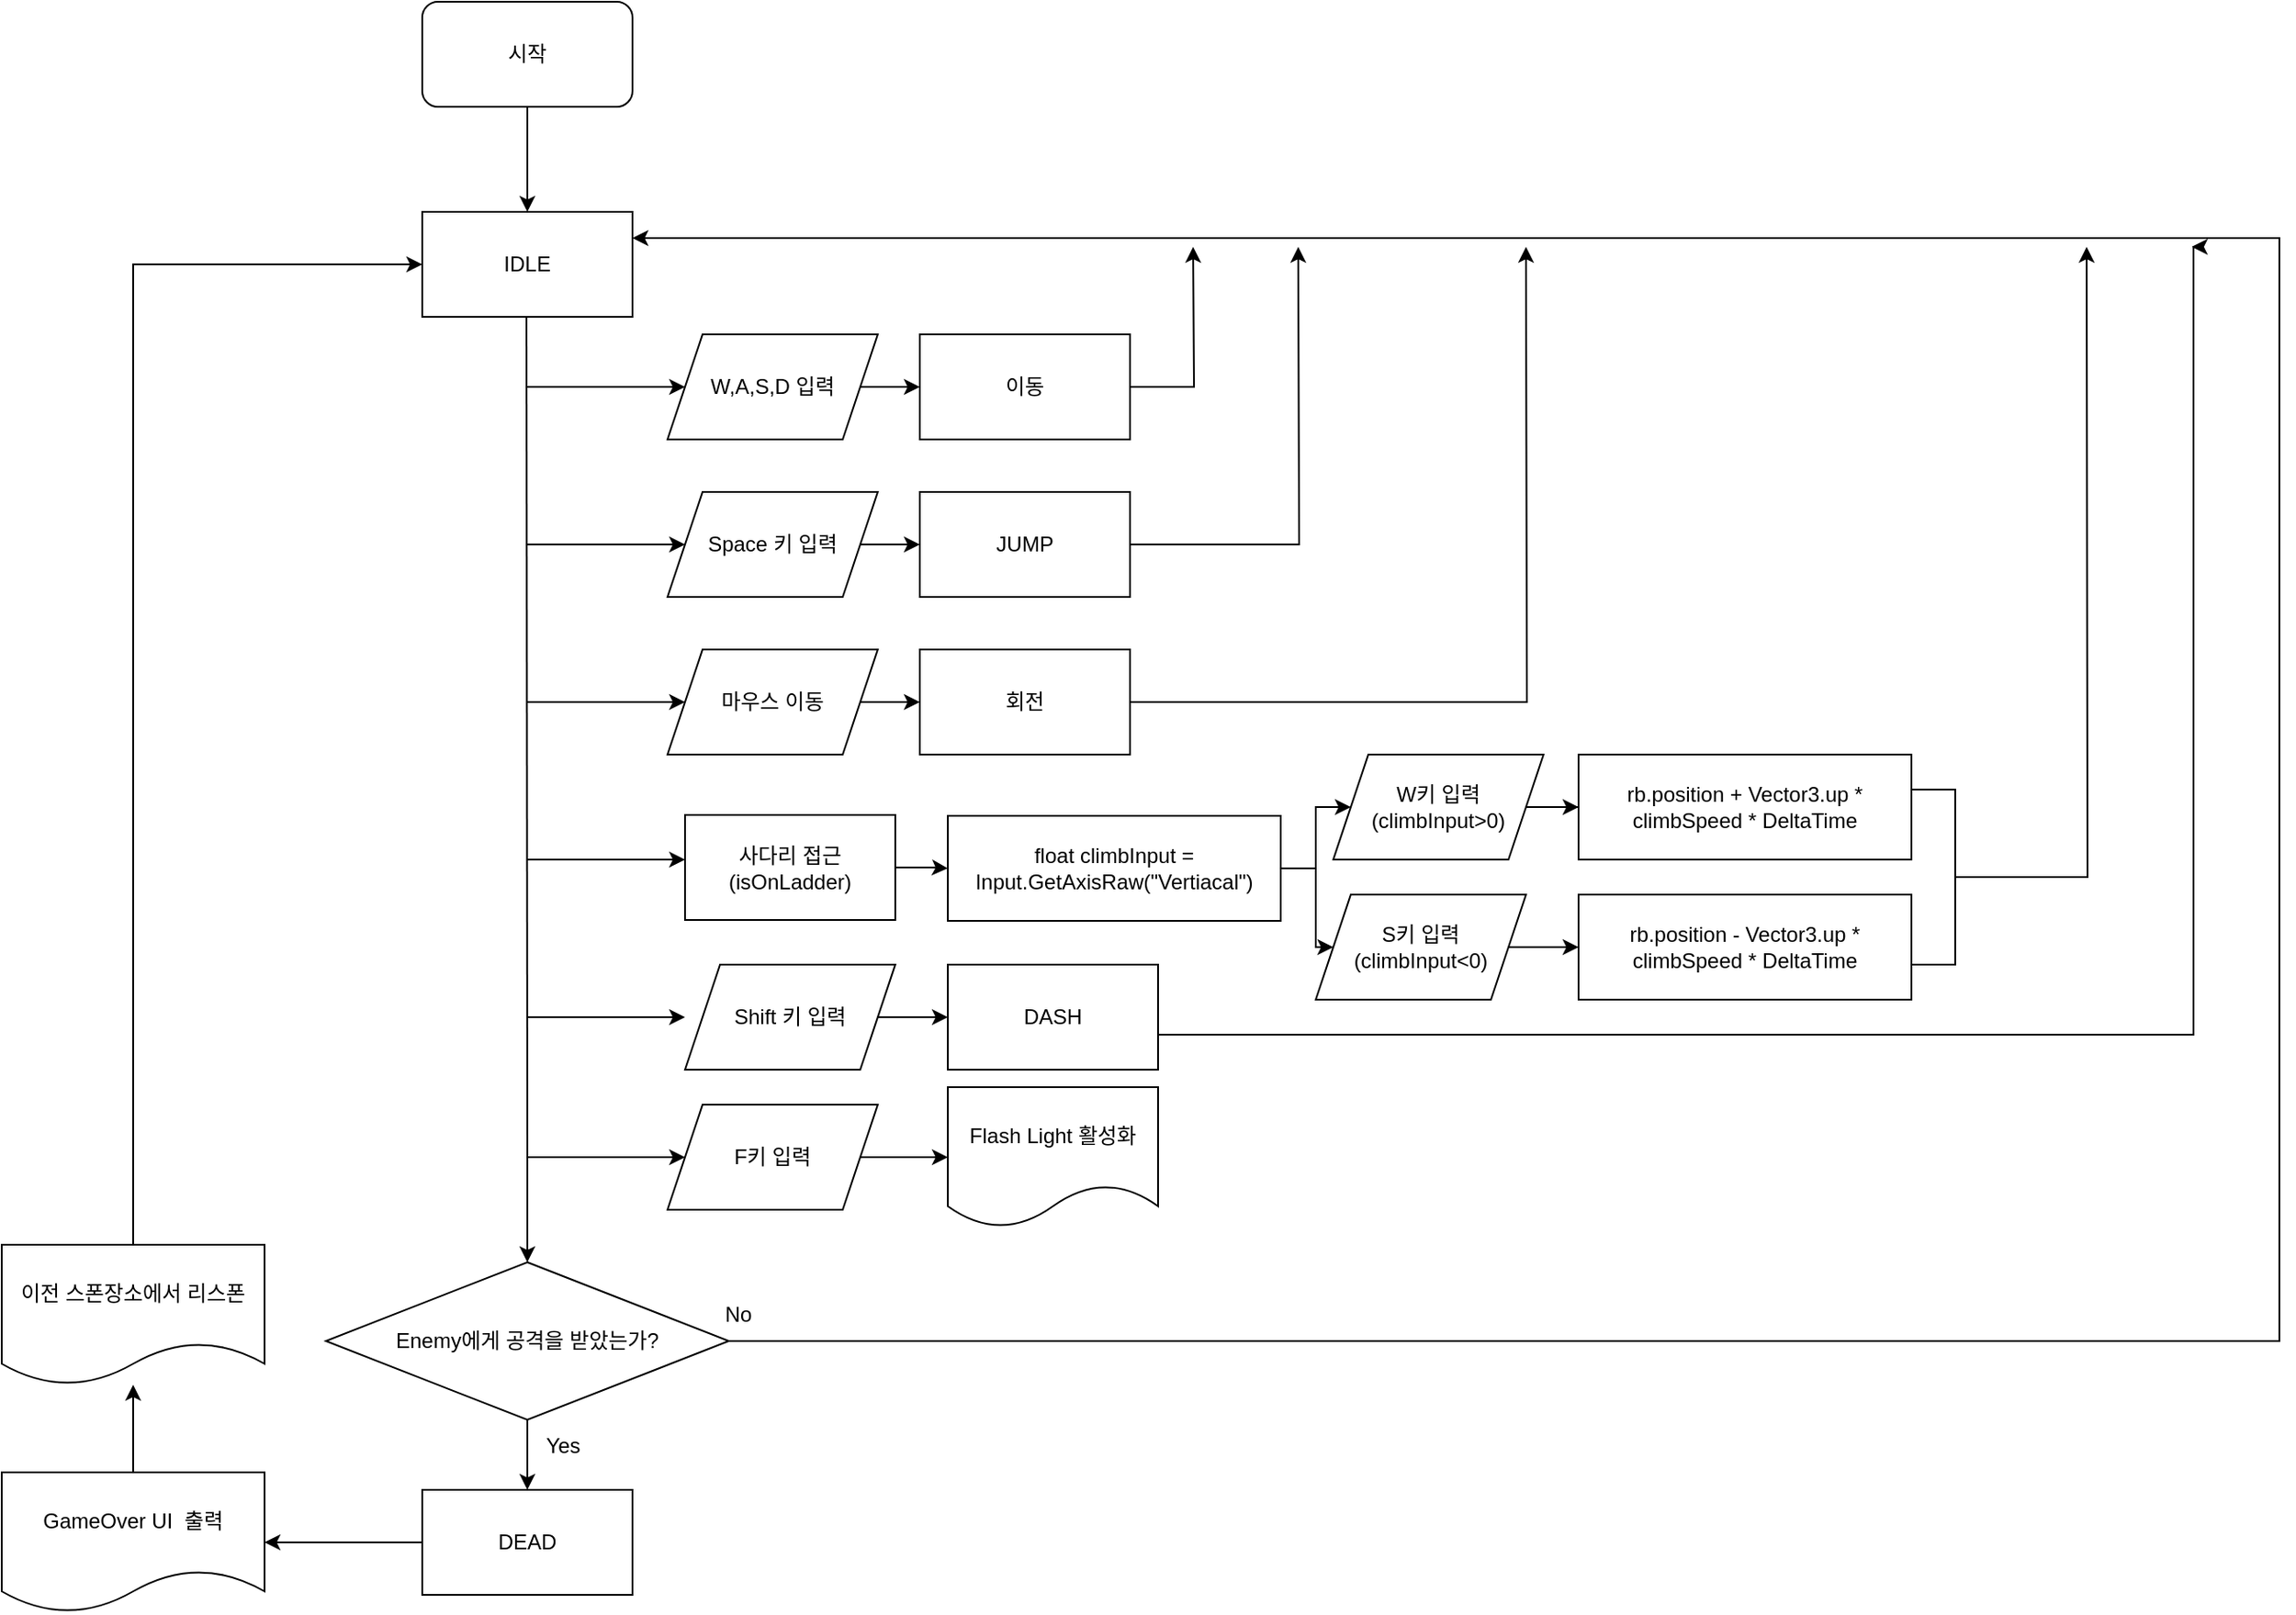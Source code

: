 <mxfile version="24.4.13" type="github">
  <diagram id="C5RBs43oDa-KdzZeNtuy" name="Page-1">
    <mxGraphModel dx="2256" dy="613" grid="1" gridSize="10" guides="1" tooltips="1" connect="1" arrows="1" fold="1" page="1" pageScale="1" pageWidth="827" pageHeight="1169" math="0" shadow="0">
      <root>
        <mxCell id="WIyWlLk6GJQsqaUBKTNV-0" />
        <mxCell id="WIyWlLk6GJQsqaUBKTNV-1" parent="WIyWlLk6GJQsqaUBKTNV-0" />
        <mxCell id="Naty5ycBIQDNIWmJDL6v-69" style="edgeStyle=orthogonalEdgeStyle;rounded=0;orthogonalLoop=1;jettySize=auto;html=1;entryX=0.5;entryY=0;entryDx=0;entryDy=0;" edge="1" parent="WIyWlLk6GJQsqaUBKTNV-1" source="Naty5ycBIQDNIWmJDL6v-23" target="Naty5ycBIQDNIWmJDL6v-63">
          <mxGeometry relative="1" as="geometry" />
        </mxCell>
        <mxCell id="Naty5ycBIQDNIWmJDL6v-23" value="시작" style="rounded=1;whiteSpace=wrap;html=1;" vertex="1" parent="WIyWlLk6GJQsqaUBKTNV-1">
          <mxGeometry x="10" y="60" width="120" height="60" as="geometry" />
        </mxCell>
        <mxCell id="Naty5ycBIQDNIWmJDL6v-63" value="IDLE" style="rounded=0;whiteSpace=wrap;html=1;" vertex="1" parent="WIyWlLk6GJQsqaUBKTNV-1">
          <mxGeometry x="10" y="180" width="120" height="60" as="geometry" />
        </mxCell>
        <mxCell id="Naty5ycBIQDNIWmJDL6v-70" value="" style="endArrow=none;html=1;rounded=0;" edge="1" parent="WIyWlLk6GJQsqaUBKTNV-1">
          <mxGeometry width="50" height="50" relative="1" as="geometry">
            <mxPoint x="70" y="720" as="sourcePoint" />
            <mxPoint x="69.5" y="240" as="targetPoint" />
          </mxGeometry>
        </mxCell>
        <mxCell id="Naty5ycBIQDNIWmJDL6v-71" value="" style="endArrow=classic;html=1;rounded=0;" edge="1" parent="WIyWlLk6GJQsqaUBKTNV-1">
          <mxGeometry width="50" height="50" relative="1" as="geometry">
            <mxPoint x="70" y="280" as="sourcePoint" />
            <mxPoint x="160" y="280" as="targetPoint" />
          </mxGeometry>
        </mxCell>
        <mxCell id="Naty5ycBIQDNIWmJDL6v-87" style="edgeStyle=orthogonalEdgeStyle;rounded=0;orthogonalLoop=1;jettySize=auto;html=1;" edge="1" parent="WIyWlLk6GJQsqaUBKTNV-1" source="Naty5ycBIQDNIWmJDL6v-73" target="Naty5ycBIQDNIWmJDL6v-86">
          <mxGeometry relative="1" as="geometry" />
        </mxCell>
        <mxCell id="Naty5ycBIQDNIWmJDL6v-73" value="W,A,S,D 입력" style="shape=parallelogram;perimeter=parallelogramPerimeter;whiteSpace=wrap;html=1;fixedSize=1;" vertex="1" parent="WIyWlLk6GJQsqaUBKTNV-1">
          <mxGeometry x="150" y="250" width="120" height="60" as="geometry" />
        </mxCell>
        <mxCell id="Naty5ycBIQDNIWmJDL6v-74" value="" style="endArrow=classic;html=1;rounded=0;" edge="1" parent="WIyWlLk6GJQsqaUBKTNV-1">
          <mxGeometry width="50" height="50" relative="1" as="geometry">
            <mxPoint x="70" y="370" as="sourcePoint" />
            <mxPoint x="160" y="370" as="targetPoint" />
          </mxGeometry>
        </mxCell>
        <mxCell id="Naty5ycBIQDNIWmJDL6v-89" value="" style="edgeStyle=orthogonalEdgeStyle;rounded=0;orthogonalLoop=1;jettySize=auto;html=1;" edge="1" parent="WIyWlLk6GJQsqaUBKTNV-1" source="Naty5ycBIQDNIWmJDL6v-75" target="Naty5ycBIQDNIWmJDL6v-88">
          <mxGeometry relative="1" as="geometry" />
        </mxCell>
        <mxCell id="Naty5ycBIQDNIWmJDL6v-75" value="Space 키 입력" style="shape=parallelogram;perimeter=parallelogramPerimeter;whiteSpace=wrap;html=1;fixedSize=1;" vertex="1" parent="WIyWlLk6GJQsqaUBKTNV-1">
          <mxGeometry x="150" y="340" width="120" height="60" as="geometry" />
        </mxCell>
        <mxCell id="Naty5ycBIQDNIWmJDL6v-76" value="" style="endArrow=classic;html=1;rounded=0;" edge="1" parent="WIyWlLk6GJQsqaUBKTNV-1">
          <mxGeometry width="50" height="50" relative="1" as="geometry">
            <mxPoint x="70" y="460" as="sourcePoint" />
            <mxPoint x="160" y="460" as="targetPoint" />
          </mxGeometry>
        </mxCell>
        <mxCell id="Naty5ycBIQDNIWmJDL6v-91" value="" style="edgeStyle=orthogonalEdgeStyle;rounded=0;orthogonalLoop=1;jettySize=auto;html=1;" edge="1" parent="WIyWlLk6GJQsqaUBKTNV-1" source="Naty5ycBIQDNIWmJDL6v-77" target="Naty5ycBIQDNIWmJDL6v-90">
          <mxGeometry relative="1" as="geometry" />
        </mxCell>
        <mxCell id="Naty5ycBIQDNIWmJDL6v-77" value="마우스 이동" style="shape=parallelogram;perimeter=parallelogramPerimeter;whiteSpace=wrap;html=1;fixedSize=1;" vertex="1" parent="WIyWlLk6GJQsqaUBKTNV-1">
          <mxGeometry x="150" y="430" width="120" height="60" as="geometry" />
        </mxCell>
        <mxCell id="Naty5ycBIQDNIWmJDL6v-78" value="" style="endArrow=classic;html=1;rounded=0;" edge="1" parent="WIyWlLk6GJQsqaUBKTNV-1">
          <mxGeometry width="50" height="50" relative="1" as="geometry">
            <mxPoint x="70" y="550" as="sourcePoint" />
            <mxPoint x="160" y="550" as="targetPoint" />
          </mxGeometry>
        </mxCell>
        <mxCell id="Naty5ycBIQDNIWmJDL6v-80" value="" style="endArrow=classic;html=1;rounded=0;" edge="1" parent="WIyWlLk6GJQsqaUBKTNV-1">
          <mxGeometry width="50" height="50" relative="1" as="geometry">
            <mxPoint x="70" y="640" as="sourcePoint" />
            <mxPoint x="160" y="640" as="targetPoint" />
          </mxGeometry>
        </mxCell>
        <mxCell id="Naty5ycBIQDNIWmJDL6v-96" style="edgeStyle=orthogonalEdgeStyle;rounded=0;orthogonalLoop=1;jettySize=auto;html=1;entryX=0;entryY=0.5;entryDx=0;entryDy=0;" edge="1" parent="WIyWlLk6GJQsqaUBKTNV-1" source="Naty5ycBIQDNIWmJDL6v-83" target="Naty5ycBIQDNIWmJDL6v-95">
          <mxGeometry relative="1" as="geometry" />
        </mxCell>
        <mxCell id="Naty5ycBIQDNIWmJDL6v-83" value="사다리 접근&lt;div&gt;(isOnLadder)&lt;/div&gt;" style="rounded=0;whiteSpace=wrap;html=1;" vertex="1" parent="WIyWlLk6GJQsqaUBKTNV-1">
          <mxGeometry x="160" y="524.5" width="120" height="60" as="geometry" />
        </mxCell>
        <mxCell id="Naty5ycBIQDNIWmJDL6v-115" style="edgeStyle=orthogonalEdgeStyle;rounded=0;orthogonalLoop=1;jettySize=auto;html=1;" edge="1" parent="WIyWlLk6GJQsqaUBKTNV-1" source="Naty5ycBIQDNIWmJDL6v-86">
          <mxGeometry relative="1" as="geometry">
            <mxPoint x="450" y="200" as="targetPoint" />
          </mxGeometry>
        </mxCell>
        <mxCell id="Naty5ycBIQDNIWmJDL6v-86" value="이동" style="rounded=0;whiteSpace=wrap;html=1;" vertex="1" parent="WIyWlLk6GJQsqaUBKTNV-1">
          <mxGeometry x="294" y="250" width="120" height="60" as="geometry" />
        </mxCell>
        <mxCell id="Naty5ycBIQDNIWmJDL6v-113" style="edgeStyle=orthogonalEdgeStyle;rounded=0;orthogonalLoop=1;jettySize=auto;html=1;" edge="1" parent="WIyWlLk6GJQsqaUBKTNV-1" source="Naty5ycBIQDNIWmJDL6v-88">
          <mxGeometry relative="1" as="geometry">
            <mxPoint x="510" y="200" as="targetPoint" />
          </mxGeometry>
        </mxCell>
        <mxCell id="Naty5ycBIQDNIWmJDL6v-88" value="JUMP" style="whiteSpace=wrap;html=1;" vertex="1" parent="WIyWlLk6GJQsqaUBKTNV-1">
          <mxGeometry x="294" y="340" width="120" height="60" as="geometry" />
        </mxCell>
        <mxCell id="Naty5ycBIQDNIWmJDL6v-114" style="edgeStyle=orthogonalEdgeStyle;rounded=0;orthogonalLoop=1;jettySize=auto;html=1;" edge="1" parent="WIyWlLk6GJQsqaUBKTNV-1" source="Naty5ycBIQDNIWmJDL6v-90">
          <mxGeometry relative="1" as="geometry">
            <mxPoint x="640" y="200" as="targetPoint" />
          </mxGeometry>
        </mxCell>
        <mxCell id="Naty5ycBIQDNIWmJDL6v-90" value="회전" style="whiteSpace=wrap;html=1;" vertex="1" parent="WIyWlLk6GJQsqaUBKTNV-1">
          <mxGeometry x="294" y="430" width="120" height="60" as="geometry" />
        </mxCell>
        <mxCell id="Naty5ycBIQDNIWmJDL6v-94" style="edgeStyle=orthogonalEdgeStyle;rounded=0;orthogonalLoop=1;jettySize=auto;html=1;" edge="1" parent="WIyWlLk6GJQsqaUBKTNV-1" source="Naty5ycBIQDNIWmJDL6v-92" target="Naty5ycBIQDNIWmJDL6v-93">
          <mxGeometry relative="1" as="geometry" />
        </mxCell>
        <mxCell id="Naty5ycBIQDNIWmJDL6v-92" value="Shift 키 입력" style="shape=parallelogram;perimeter=parallelogramPerimeter;whiteSpace=wrap;html=1;fixedSize=1;" vertex="1" parent="WIyWlLk6GJQsqaUBKTNV-1">
          <mxGeometry x="160" y="610" width="120" height="60" as="geometry" />
        </mxCell>
        <mxCell id="Naty5ycBIQDNIWmJDL6v-133" style="edgeStyle=orthogonalEdgeStyle;rounded=0;orthogonalLoop=1;jettySize=auto;html=1;" edge="1" parent="WIyWlLk6GJQsqaUBKTNV-1" source="Naty5ycBIQDNIWmJDL6v-93">
          <mxGeometry relative="1" as="geometry">
            <mxPoint x="1020" y="200" as="targetPoint" />
            <Array as="points">
              <mxPoint x="1021" y="650" />
            </Array>
          </mxGeometry>
        </mxCell>
        <mxCell id="Naty5ycBIQDNIWmJDL6v-93" value="DASH" style="whiteSpace=wrap;html=1;" vertex="1" parent="WIyWlLk6GJQsqaUBKTNV-1">
          <mxGeometry x="310" y="610" width="120" height="60" as="geometry" />
        </mxCell>
        <mxCell id="Naty5ycBIQDNIWmJDL6v-98" style="edgeStyle=orthogonalEdgeStyle;rounded=0;orthogonalLoop=1;jettySize=auto;html=1;entryX=0;entryY=0.5;entryDx=0;entryDy=0;" edge="1" parent="WIyWlLk6GJQsqaUBKTNV-1" source="Naty5ycBIQDNIWmJDL6v-95" target="Naty5ycBIQDNIWmJDL6v-97">
          <mxGeometry relative="1" as="geometry" />
        </mxCell>
        <mxCell id="Naty5ycBIQDNIWmJDL6v-104" style="edgeStyle=orthogonalEdgeStyle;rounded=0;orthogonalLoop=1;jettySize=auto;html=1;entryX=0;entryY=0.5;entryDx=0;entryDy=0;" edge="1" parent="WIyWlLk6GJQsqaUBKTNV-1" source="Naty5ycBIQDNIWmJDL6v-95" target="Naty5ycBIQDNIWmJDL6v-101">
          <mxGeometry relative="1" as="geometry" />
        </mxCell>
        <mxCell id="Naty5ycBIQDNIWmJDL6v-95" value="float climbInput = Input.GetAxisRaw(&quot;Vertiacal&quot;)" style="whiteSpace=wrap;html=1;" vertex="1" parent="WIyWlLk6GJQsqaUBKTNV-1">
          <mxGeometry x="310" y="525" width="190" height="60" as="geometry" />
        </mxCell>
        <mxCell id="Naty5ycBIQDNIWmJDL6v-100" value="" style="edgeStyle=orthogonalEdgeStyle;rounded=0;orthogonalLoop=1;jettySize=auto;html=1;" edge="1" parent="WIyWlLk6GJQsqaUBKTNV-1" source="Naty5ycBIQDNIWmJDL6v-97" target="Naty5ycBIQDNIWmJDL6v-99">
          <mxGeometry relative="1" as="geometry" />
        </mxCell>
        <mxCell id="Naty5ycBIQDNIWmJDL6v-97" value="W키 입력&lt;div&gt;(climbInput&amp;gt;0)&lt;/div&gt;" style="shape=parallelogram;perimeter=parallelogramPerimeter;whiteSpace=wrap;html=1;fixedSize=1;" vertex="1" parent="WIyWlLk6GJQsqaUBKTNV-1">
          <mxGeometry x="530" y="490" width="120" height="60" as="geometry" />
        </mxCell>
        <mxCell id="Naty5ycBIQDNIWmJDL6v-99" value="rb.position + Vector3.up * climbSpeed * DeltaTime" style="whiteSpace=wrap;html=1;" vertex="1" parent="WIyWlLk6GJQsqaUBKTNV-1">
          <mxGeometry x="670" y="490" width="190" height="60" as="geometry" />
        </mxCell>
        <mxCell id="Naty5ycBIQDNIWmJDL6v-103" style="edgeStyle=orthogonalEdgeStyle;rounded=0;orthogonalLoop=1;jettySize=auto;html=1;" edge="1" parent="WIyWlLk6GJQsqaUBKTNV-1" source="Naty5ycBIQDNIWmJDL6v-101" target="Naty5ycBIQDNIWmJDL6v-102">
          <mxGeometry relative="1" as="geometry" />
        </mxCell>
        <mxCell id="Naty5ycBIQDNIWmJDL6v-101" value="S키 입력&lt;div&gt;(climbInput&amp;lt;0)&lt;/div&gt;" style="shape=parallelogram;perimeter=parallelogramPerimeter;whiteSpace=wrap;html=1;fixedSize=1;" vertex="1" parent="WIyWlLk6GJQsqaUBKTNV-1">
          <mxGeometry x="520" y="570" width="120" height="60" as="geometry" />
        </mxCell>
        <mxCell id="Naty5ycBIQDNIWmJDL6v-102" value="rb.position - Vector3.up * climbSpeed * DeltaTime" style="whiteSpace=wrap;html=1;" vertex="1" parent="WIyWlLk6GJQsqaUBKTNV-1">
          <mxGeometry x="670" y="570" width="190" height="60" as="geometry" />
        </mxCell>
        <mxCell id="Naty5ycBIQDNIWmJDL6v-130" style="edgeStyle=orthogonalEdgeStyle;rounded=0;orthogonalLoop=1;jettySize=auto;html=1;" edge="1" parent="WIyWlLk6GJQsqaUBKTNV-1" source="Naty5ycBIQDNIWmJDL6v-105">
          <mxGeometry relative="1" as="geometry">
            <mxPoint x="960" y="200" as="targetPoint" />
          </mxGeometry>
        </mxCell>
        <mxCell id="Naty5ycBIQDNIWmJDL6v-105" value="" style="strokeWidth=1;html=1;shape=mxgraph.flowchart.annotation_2;align=left;labelPosition=right;pointerEvents=1;rotation=-180;" vertex="1" parent="WIyWlLk6GJQsqaUBKTNV-1">
          <mxGeometry x="860" y="510" width="50" height="100" as="geometry" />
        </mxCell>
        <mxCell id="Naty5ycBIQDNIWmJDL6v-107" value="" style="endArrow=classic;html=1;rounded=0;" edge="1" parent="WIyWlLk6GJQsqaUBKTNV-1">
          <mxGeometry width="50" height="50" relative="1" as="geometry">
            <mxPoint x="70" y="720" as="sourcePoint" />
            <mxPoint x="160" y="720" as="targetPoint" />
          </mxGeometry>
        </mxCell>
        <mxCell id="Naty5ycBIQDNIWmJDL6v-110" value="" style="edgeStyle=orthogonalEdgeStyle;rounded=0;orthogonalLoop=1;jettySize=auto;html=1;" edge="1" parent="WIyWlLk6GJQsqaUBKTNV-1" source="Naty5ycBIQDNIWmJDL6v-108" target="Naty5ycBIQDNIWmJDL6v-109">
          <mxGeometry relative="1" as="geometry" />
        </mxCell>
        <mxCell id="Naty5ycBIQDNIWmJDL6v-108" value="F키 입력" style="shape=parallelogram;perimeter=parallelogramPerimeter;whiteSpace=wrap;html=1;fixedSize=1;" vertex="1" parent="WIyWlLk6GJQsqaUBKTNV-1">
          <mxGeometry x="150" y="690" width="120" height="60" as="geometry" />
        </mxCell>
        <mxCell id="Naty5ycBIQDNIWmJDL6v-109" value="Flash Light 활성화" style="shape=document;whiteSpace=wrap;html=1;boundedLbl=1;" vertex="1" parent="WIyWlLk6GJQsqaUBKTNV-1">
          <mxGeometry x="310" y="680" width="120" height="80" as="geometry" />
        </mxCell>
        <mxCell id="Naty5ycBIQDNIWmJDL6v-120" value="" style="edgeStyle=orthogonalEdgeStyle;rounded=0;orthogonalLoop=1;jettySize=auto;html=1;" edge="1" parent="WIyWlLk6GJQsqaUBKTNV-1" source="Naty5ycBIQDNIWmJDL6v-117" target="Naty5ycBIQDNIWmJDL6v-119">
          <mxGeometry relative="1" as="geometry">
            <mxPoint x="-65" y="940" as="sourcePoint" />
          </mxGeometry>
        </mxCell>
        <mxCell id="Naty5ycBIQDNIWmJDL6v-132" style="edgeStyle=orthogonalEdgeStyle;rounded=0;orthogonalLoop=1;jettySize=auto;html=1;entryX=1;entryY=0.25;entryDx=0;entryDy=0;" edge="1" parent="WIyWlLk6GJQsqaUBKTNV-1" source="Naty5ycBIQDNIWmJDL6v-117" target="Naty5ycBIQDNIWmJDL6v-63">
          <mxGeometry relative="1" as="geometry">
            <Array as="points">
              <mxPoint x="1070" y="825" />
              <mxPoint x="1070" y="195" />
            </Array>
          </mxGeometry>
        </mxCell>
        <mxCell id="Naty5ycBIQDNIWmJDL6v-117" value="Enemy에게 공격을 받았는가?" style="rhombus;whiteSpace=wrap;html=1;" vertex="1" parent="WIyWlLk6GJQsqaUBKTNV-1">
          <mxGeometry x="-45" y="780" width="230" height="90" as="geometry" />
        </mxCell>
        <mxCell id="Naty5ycBIQDNIWmJDL6v-118" value="" style="endArrow=classic;html=1;rounded=0;entryX=0.5;entryY=0;entryDx=0;entryDy=0;" edge="1" parent="WIyWlLk6GJQsqaUBKTNV-1" target="Naty5ycBIQDNIWmJDL6v-117">
          <mxGeometry width="50" height="50" relative="1" as="geometry">
            <mxPoint x="70" y="720" as="sourcePoint" />
            <mxPoint x="70" y="770" as="targetPoint" />
          </mxGeometry>
        </mxCell>
        <mxCell id="Naty5ycBIQDNIWmJDL6v-122" value="" style="edgeStyle=orthogonalEdgeStyle;rounded=0;orthogonalLoop=1;jettySize=auto;html=1;" edge="1" parent="WIyWlLk6GJQsqaUBKTNV-1" source="Naty5ycBIQDNIWmJDL6v-119" target="Naty5ycBIQDNIWmJDL6v-121">
          <mxGeometry relative="1" as="geometry" />
        </mxCell>
        <mxCell id="Naty5ycBIQDNIWmJDL6v-119" value="DEAD" style="whiteSpace=wrap;html=1;" vertex="1" parent="WIyWlLk6GJQsqaUBKTNV-1">
          <mxGeometry x="10" y="910" width="120" height="60" as="geometry" />
        </mxCell>
        <mxCell id="Naty5ycBIQDNIWmJDL6v-127" style="edgeStyle=orthogonalEdgeStyle;rounded=0;orthogonalLoop=1;jettySize=auto;html=1;" edge="1" parent="WIyWlLk6GJQsqaUBKTNV-1" source="Naty5ycBIQDNIWmJDL6v-121" target="Naty5ycBIQDNIWmJDL6v-126">
          <mxGeometry relative="1" as="geometry" />
        </mxCell>
        <mxCell id="Naty5ycBIQDNIWmJDL6v-121" value="GameOver UI&amp;nbsp; 출력" style="shape=document;whiteSpace=wrap;html=1;boundedLbl=1;" vertex="1" parent="WIyWlLk6GJQsqaUBKTNV-1">
          <mxGeometry x="-230" y="900" width="150" height="80" as="geometry" />
        </mxCell>
        <mxCell id="Naty5ycBIQDNIWmJDL6v-123" value="Yes" style="text;html=1;align=center;verticalAlign=middle;resizable=0;points=[];autosize=1;strokeColor=none;fillColor=none;" vertex="1" parent="WIyWlLk6GJQsqaUBKTNV-1">
          <mxGeometry x="70" y="870" width="40" height="30" as="geometry" />
        </mxCell>
        <mxCell id="Naty5ycBIQDNIWmJDL6v-128" style="edgeStyle=orthogonalEdgeStyle;rounded=0;orthogonalLoop=1;jettySize=auto;html=1;entryX=0;entryY=0.5;entryDx=0;entryDy=0;" edge="1" parent="WIyWlLk6GJQsqaUBKTNV-1" source="Naty5ycBIQDNIWmJDL6v-126" target="Naty5ycBIQDNIWmJDL6v-63">
          <mxGeometry relative="1" as="geometry">
            <Array as="points">
              <mxPoint x="-155" y="210" />
            </Array>
          </mxGeometry>
        </mxCell>
        <mxCell id="Naty5ycBIQDNIWmJDL6v-126" value="이전 스폰장소에서 리스폰" style="shape=document;whiteSpace=wrap;html=1;boundedLbl=1;" vertex="1" parent="WIyWlLk6GJQsqaUBKTNV-1">
          <mxGeometry x="-230" y="770" width="150" height="80" as="geometry" />
        </mxCell>
        <mxCell id="Naty5ycBIQDNIWmJDL6v-134" value="No" style="text;html=1;align=center;verticalAlign=middle;resizable=0;points=[];autosize=1;strokeColor=none;fillColor=none;" vertex="1" parent="WIyWlLk6GJQsqaUBKTNV-1">
          <mxGeometry x="170" y="795" width="40" height="30" as="geometry" />
        </mxCell>
      </root>
    </mxGraphModel>
  </diagram>
</mxfile>
